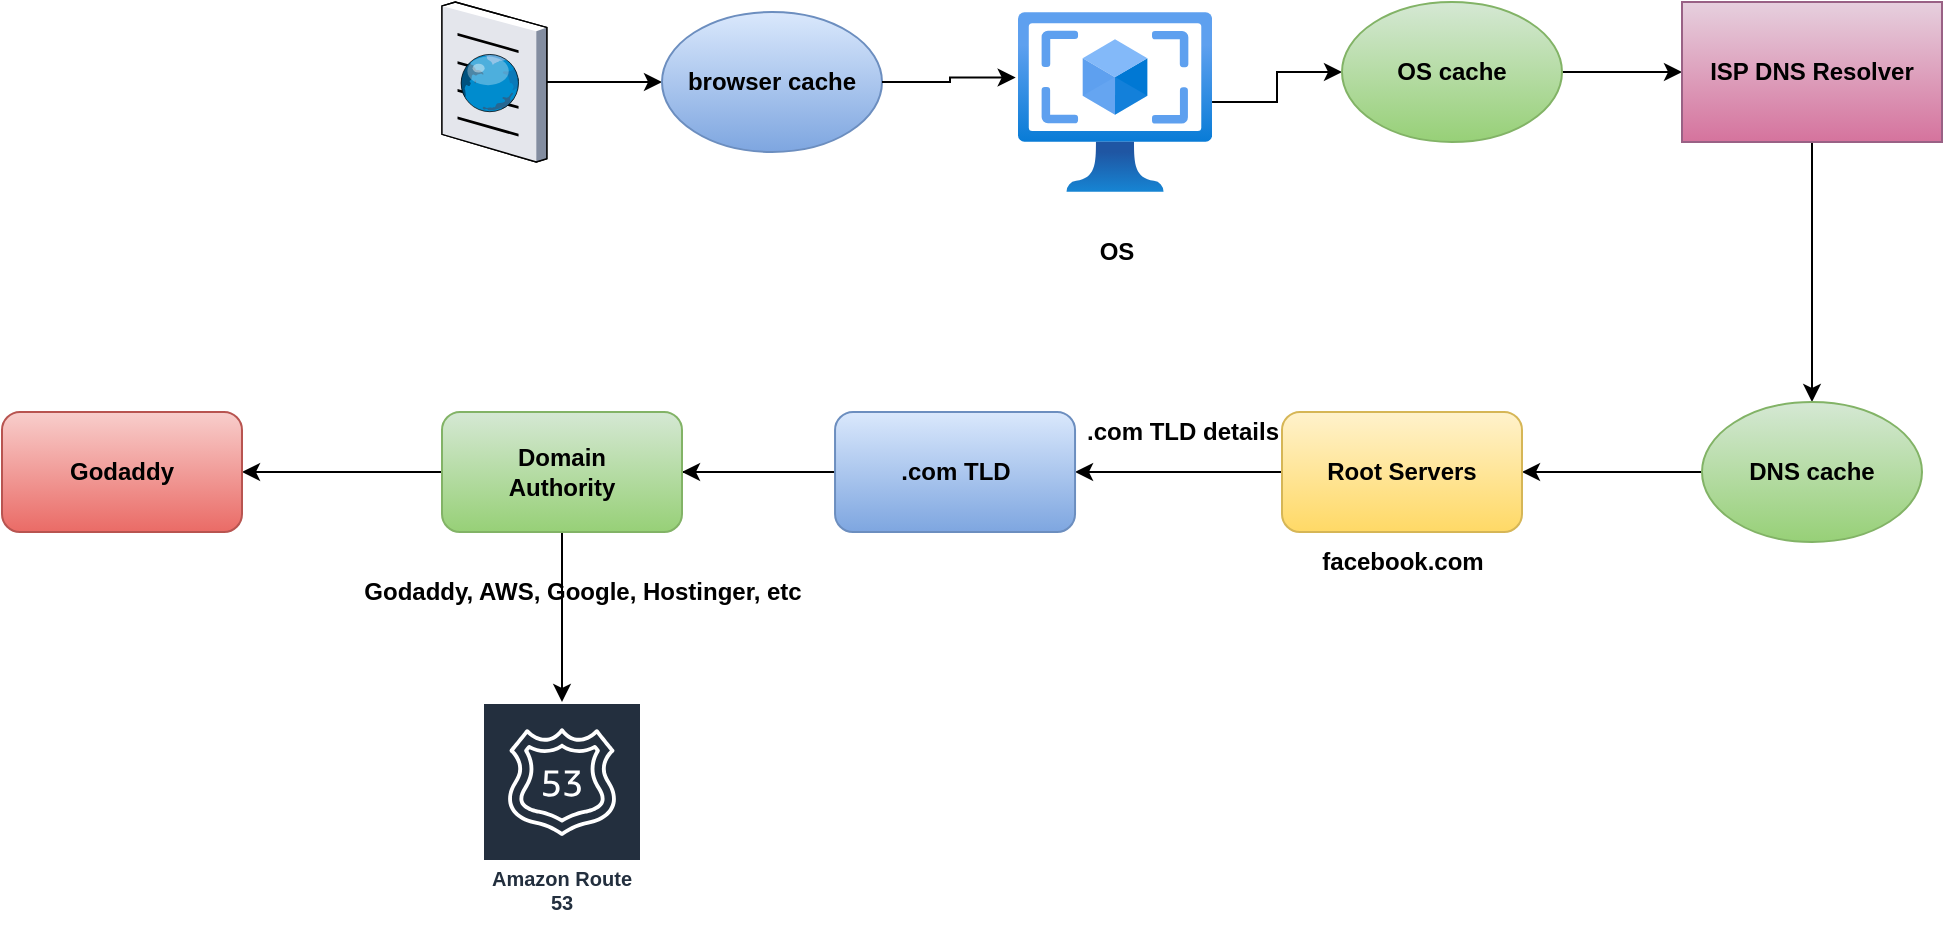 <mxfile version="28.2.0">
  <diagram name="Page-1" id="4T5zf0UmqMF30QkCbVcs">
    <mxGraphModel dx="1892" dy="561" grid="1" gridSize="10" guides="1" tooltips="1" connect="1" arrows="1" fold="1" page="1" pageScale="1" pageWidth="850" pageHeight="1100" math="0" shadow="0">
      <root>
        <mxCell id="0" />
        <mxCell id="1" parent="0" />
        <mxCell id="BweIx_ij9CedRMp09utN-3" style="edgeStyle=orthogonalEdgeStyle;rounded=0;orthogonalLoop=1;jettySize=auto;html=1;entryX=0;entryY=0.5;entryDx=0;entryDy=0;" edge="1" parent="1" source="BweIx_ij9CedRMp09utN-1" target="BweIx_ij9CedRMp09utN-2">
          <mxGeometry relative="1" as="geometry" />
        </mxCell>
        <mxCell id="BweIx_ij9CedRMp09utN-1" value="" style="verticalLabelPosition=bottom;sketch=0;aspect=fixed;html=1;verticalAlign=top;strokeColor=none;align=center;outlineConnect=0;shape=mxgraph.citrix.browser;" vertex="1" parent="1">
          <mxGeometry x="40" y="80" width="52.41" height="80" as="geometry" />
        </mxCell>
        <mxCell id="BweIx_ij9CedRMp09utN-2" value="&lt;b&gt;browser cache&lt;/b&gt;" style="ellipse;whiteSpace=wrap;html=1;fillColor=#dae8fc;gradientColor=#7ea6e0;strokeColor=#6c8ebf;" vertex="1" parent="1">
          <mxGeometry x="150" y="85" width="110" height="70" as="geometry" />
        </mxCell>
        <mxCell id="BweIx_ij9CedRMp09utN-8" style="edgeStyle=orthogonalEdgeStyle;rounded=0;orthogonalLoop=1;jettySize=auto;html=1;" edge="1" parent="1" source="BweIx_ij9CedRMp09utN-4" target="BweIx_ij9CedRMp09utN-7">
          <mxGeometry relative="1" as="geometry" />
        </mxCell>
        <mxCell id="BweIx_ij9CedRMp09utN-4" value="" style="image;aspect=fixed;html=1;points=[];align=center;fontSize=12;image=img/lib/azure2/compute/OS_Images_Classic.svg;" vertex="1" parent="1">
          <mxGeometry x="328" y="85" width="97.03" height="90" as="geometry" />
        </mxCell>
        <mxCell id="BweIx_ij9CedRMp09utN-5" style="edgeStyle=orthogonalEdgeStyle;rounded=0;orthogonalLoop=1;jettySize=auto;html=1;entryX=-0.012;entryY=0.364;entryDx=0;entryDy=0;entryPerimeter=0;" edge="1" parent="1" source="BweIx_ij9CedRMp09utN-2" target="BweIx_ij9CedRMp09utN-4">
          <mxGeometry relative="1" as="geometry" />
        </mxCell>
        <mxCell id="BweIx_ij9CedRMp09utN-6" value="&lt;b&gt;OS&lt;/b&gt;" style="text;html=1;align=center;verticalAlign=middle;resizable=0;points=[];autosize=1;strokeColor=none;fillColor=none;" vertex="1" parent="1">
          <mxGeometry x="356.52" y="190" width="40" height="30" as="geometry" />
        </mxCell>
        <mxCell id="BweIx_ij9CedRMp09utN-10" style="edgeStyle=orthogonalEdgeStyle;rounded=0;orthogonalLoop=1;jettySize=auto;html=1;entryX=0;entryY=0.5;entryDx=0;entryDy=0;" edge="1" parent="1" source="BweIx_ij9CedRMp09utN-7" target="BweIx_ij9CedRMp09utN-9">
          <mxGeometry relative="1" as="geometry" />
        </mxCell>
        <mxCell id="BweIx_ij9CedRMp09utN-7" value="&lt;b&gt;OS cache&lt;/b&gt;" style="ellipse;whiteSpace=wrap;html=1;fillColor=#d5e8d4;gradientColor=#97d077;strokeColor=#82b366;" vertex="1" parent="1">
          <mxGeometry x="490" y="80" width="110" height="70" as="geometry" />
        </mxCell>
        <mxCell id="BweIx_ij9CedRMp09utN-12" style="edgeStyle=orthogonalEdgeStyle;rounded=0;orthogonalLoop=1;jettySize=auto;html=1;entryX=0.5;entryY=0;entryDx=0;entryDy=0;" edge="1" parent="1" source="BweIx_ij9CedRMp09utN-9" target="BweIx_ij9CedRMp09utN-11">
          <mxGeometry relative="1" as="geometry" />
        </mxCell>
        <mxCell id="BweIx_ij9CedRMp09utN-9" value="&lt;b&gt;ISP DNS Resolver&lt;/b&gt;" style="rounded=0;whiteSpace=wrap;html=1;fillColor=#e6d0de;gradientColor=#d5739d;strokeColor=#996185;" vertex="1" parent="1">
          <mxGeometry x="660" y="80" width="130" height="70" as="geometry" />
        </mxCell>
        <mxCell id="BweIx_ij9CedRMp09utN-14" style="edgeStyle=orthogonalEdgeStyle;rounded=0;orthogonalLoop=1;jettySize=auto;html=1;entryX=1;entryY=0.5;entryDx=0;entryDy=0;" edge="1" parent="1" source="BweIx_ij9CedRMp09utN-11" target="BweIx_ij9CedRMp09utN-13">
          <mxGeometry relative="1" as="geometry" />
        </mxCell>
        <mxCell id="BweIx_ij9CedRMp09utN-11" value="&lt;b&gt;DNS cache&lt;/b&gt;" style="ellipse;whiteSpace=wrap;html=1;fillColor=#d5e8d4;gradientColor=#97d077;strokeColor=#82b366;" vertex="1" parent="1">
          <mxGeometry x="670" y="280" width="110" height="70" as="geometry" />
        </mxCell>
        <mxCell id="BweIx_ij9CedRMp09utN-18" style="edgeStyle=orthogonalEdgeStyle;rounded=0;orthogonalLoop=1;jettySize=auto;html=1;" edge="1" parent="1" source="BweIx_ij9CedRMp09utN-13" target="BweIx_ij9CedRMp09utN-17">
          <mxGeometry relative="1" as="geometry" />
        </mxCell>
        <mxCell id="BweIx_ij9CedRMp09utN-13" value="&lt;b&gt;Root Servers&lt;/b&gt;" style="rounded=1;whiteSpace=wrap;html=1;fillColor=#fff2cc;gradientColor=#ffd966;strokeColor=#d6b656;" vertex="1" parent="1">
          <mxGeometry x="460" y="285" width="120" height="60" as="geometry" />
        </mxCell>
        <mxCell id="BweIx_ij9CedRMp09utN-15" value="&lt;b&gt;facebook.com&lt;/b&gt;" style="text;html=1;align=center;verticalAlign=middle;resizable=0;points=[];autosize=1;strokeColor=none;fillColor=none;" vertex="1" parent="1">
          <mxGeometry x="470" y="345" width="100" height="30" as="geometry" />
        </mxCell>
        <mxCell id="BweIx_ij9CedRMp09utN-16" value="&lt;b&gt;.com TLD details&lt;/b&gt;" style="text;html=1;align=center;verticalAlign=middle;resizable=0;points=[];autosize=1;strokeColor=none;fillColor=none;" vertex="1" parent="1">
          <mxGeometry x="350" y="280" width="120" height="30" as="geometry" />
        </mxCell>
        <mxCell id="BweIx_ij9CedRMp09utN-20" style="edgeStyle=orthogonalEdgeStyle;rounded=0;orthogonalLoop=1;jettySize=auto;html=1;entryX=1;entryY=0.5;entryDx=0;entryDy=0;" edge="1" parent="1" source="BweIx_ij9CedRMp09utN-17" target="BweIx_ij9CedRMp09utN-19">
          <mxGeometry relative="1" as="geometry" />
        </mxCell>
        <mxCell id="BweIx_ij9CedRMp09utN-25" style="edgeStyle=orthogonalEdgeStyle;rounded=0;orthogonalLoop=1;jettySize=auto;html=1;" edge="1" parent="1" source="BweIx_ij9CedRMp09utN-17" target="BweIx_ij9CedRMp09utN-24">
          <mxGeometry relative="1" as="geometry" />
        </mxCell>
        <mxCell id="BweIx_ij9CedRMp09utN-17" value="&lt;b&gt;.com TLD&lt;/b&gt;" style="rounded=1;whiteSpace=wrap;html=1;fillColor=#dae8fc;gradientColor=#7ea6e0;strokeColor=#6c8ebf;" vertex="1" parent="1">
          <mxGeometry x="236.52" y="285" width="120" height="60" as="geometry" />
        </mxCell>
        <mxCell id="BweIx_ij9CedRMp09utN-23" style="edgeStyle=orthogonalEdgeStyle;rounded=0;orthogonalLoop=1;jettySize=auto;html=1;entryX=1;entryY=0.5;entryDx=0;entryDy=0;" edge="1" parent="1" source="BweIx_ij9CedRMp09utN-19" target="BweIx_ij9CedRMp09utN-22">
          <mxGeometry relative="1" as="geometry" />
        </mxCell>
        <mxCell id="BweIx_ij9CedRMp09utN-19" value="&lt;b&gt;Domain&lt;br&gt;Authority&lt;/b&gt;" style="rounded=1;whiteSpace=wrap;html=1;fillColor=#d5e8d4;gradientColor=#97d077;strokeColor=#82b366;" vertex="1" parent="1">
          <mxGeometry x="40" y="285" width="120" height="60" as="geometry" />
        </mxCell>
        <mxCell id="BweIx_ij9CedRMp09utN-21" value="&lt;b&gt;Godaddy, AWS, Google, Hostinger, etc&lt;/b&gt;" style="text;html=1;align=center;verticalAlign=middle;resizable=0;points=[];autosize=1;strokeColor=none;fillColor=none;" vertex="1" parent="1">
          <mxGeometry x="-10" y="360" width="240" height="30" as="geometry" />
        </mxCell>
        <mxCell id="BweIx_ij9CedRMp09utN-22" value="&lt;b&gt;Godaddy&lt;/b&gt;" style="rounded=1;whiteSpace=wrap;html=1;fillColor=#f8cecc;gradientColor=#ea6b66;strokeColor=#b85450;" vertex="1" parent="1">
          <mxGeometry x="-180" y="285" width="120" height="60" as="geometry" />
        </mxCell>
        <mxCell id="BweIx_ij9CedRMp09utN-24" value="Amazon Route 53" style="sketch=0;outlineConnect=0;fontColor=#232F3E;gradientColor=none;strokeColor=#ffffff;fillColor=#232F3E;dashed=0;verticalLabelPosition=middle;verticalAlign=bottom;align=center;html=1;whiteSpace=wrap;fontSize=10;fontStyle=1;spacing=3;shape=mxgraph.aws4.productIcon;prIcon=mxgraph.aws4.route_53;" vertex="1" parent="1">
          <mxGeometry x="60.0" y="430" width="80" height="110" as="geometry" />
        </mxCell>
      </root>
    </mxGraphModel>
  </diagram>
</mxfile>
